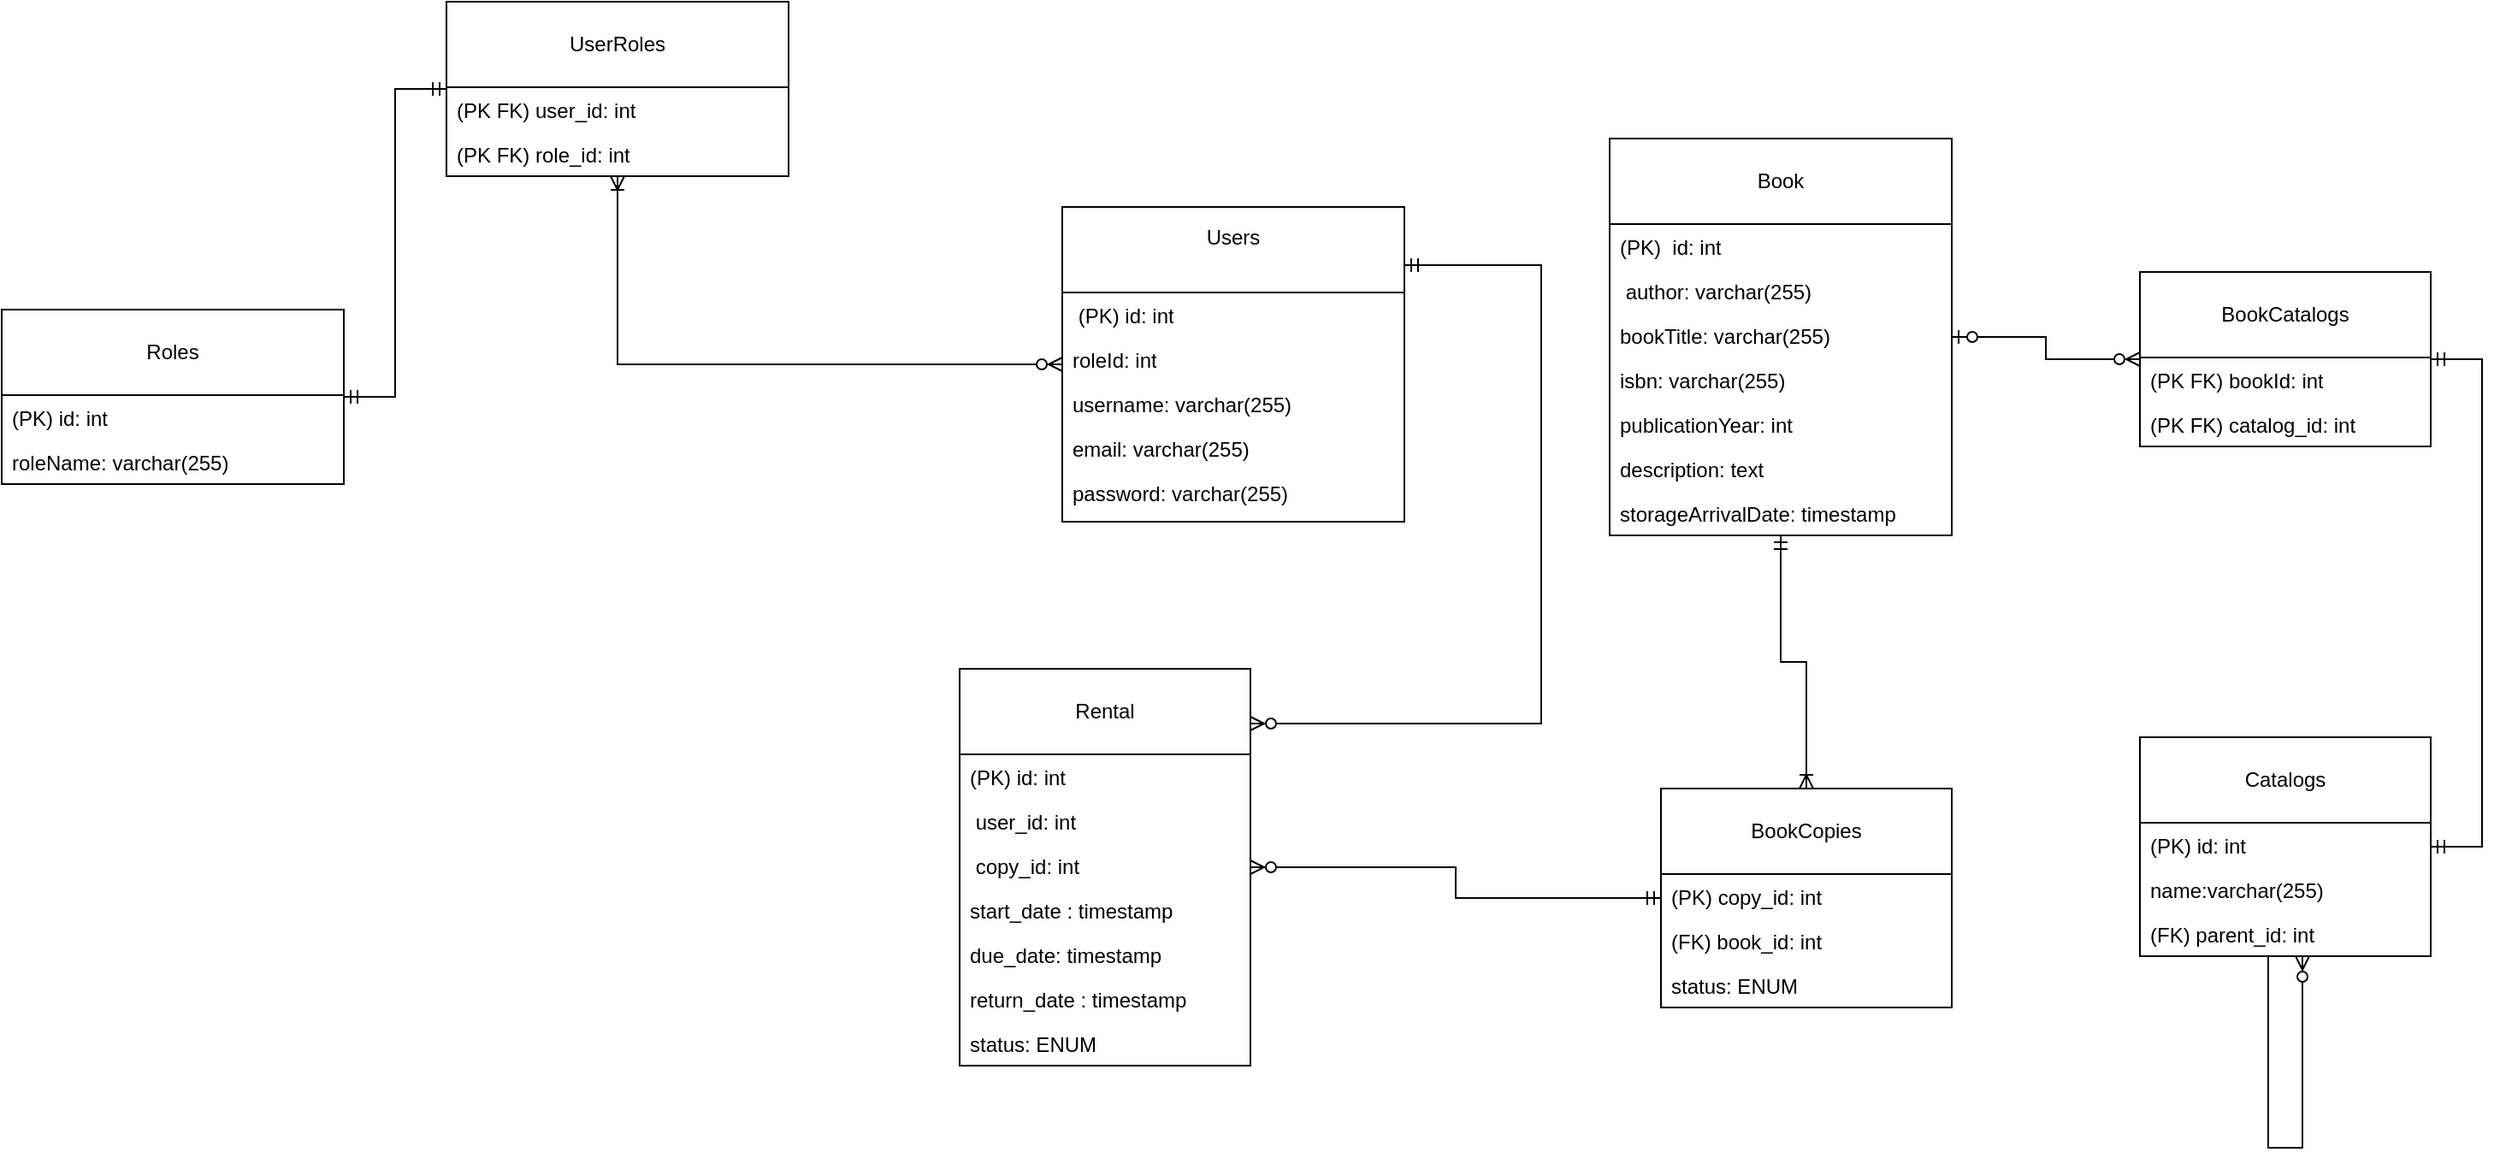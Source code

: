 <mxfile version="24.6.4" type="device">
  <diagram name="Страница — 1" id="3mT341Iw1Gh6QvL5QijR">
    <mxGraphModel dx="4795" dy="2373" grid="1" gridSize="10" guides="1" tooltips="1" connect="1" arrows="1" fold="1" page="1" pageScale="1" pageWidth="827" pageHeight="1169" math="0" shadow="0">
      <root>
        <mxCell id="0" />
        <mxCell id="1" parent="0" />
        <mxCell id="YfT0g_Cb2K_Fd_JU1qTe-1" value="Rental" style="swimlane;fontStyle=0;childLayout=stackLayout;horizontal=1;startSize=50;fillColor=none;horizontalStack=0;resizeParent=1;resizeParentMax=0;resizeLast=0;collapsible=1;marginBottom=0;whiteSpace=wrap;html=1;" parent="1" vertex="1">
          <mxGeometry x="-1240" y="-610" width="170" height="232" as="geometry" />
        </mxCell>
        <mxCell id="YfT0g_Cb2K_Fd_JU1qTe-2" value="(PK) id: int" style="text;strokeColor=none;fillColor=none;align=left;verticalAlign=top;spacingLeft=4;spacingRight=4;overflow=hidden;rotatable=0;points=[[0,0.5],[1,0.5]];portConstraint=eastwest;whiteSpace=wrap;html=1;" parent="YfT0g_Cb2K_Fd_JU1qTe-1" vertex="1">
          <mxGeometry y="50" width="170" height="26" as="geometry" />
        </mxCell>
        <mxCell id="YfT0g_Cb2K_Fd_JU1qTe-3" value="&amp;nbsp;user_id: int" style="text;strokeColor=none;fillColor=none;align=left;verticalAlign=top;spacingLeft=4;spacingRight=4;overflow=hidden;rotatable=0;points=[[0,0.5],[1,0.5]];portConstraint=eastwest;whiteSpace=wrap;html=1;" parent="YfT0g_Cb2K_Fd_JU1qTe-1" vertex="1">
          <mxGeometry y="76" width="170" height="26" as="geometry" />
        </mxCell>
        <mxCell id="YfT0g_Cb2K_Fd_JU1qTe-33" value="&amp;nbsp;copy_id: int" style="text;strokeColor=none;fillColor=none;align=left;verticalAlign=top;spacingLeft=4;spacingRight=4;overflow=hidden;rotatable=0;points=[[0,0.5],[1,0.5]];portConstraint=eastwest;whiteSpace=wrap;html=1;" parent="YfT0g_Cb2K_Fd_JU1qTe-1" vertex="1">
          <mxGeometry y="102" width="170" height="26" as="geometry" />
        </mxCell>
        <mxCell id="YfT0g_Cb2K_Fd_JU1qTe-36" value="start_date : timestamp" style="text;strokeColor=none;fillColor=none;align=left;verticalAlign=top;spacingLeft=4;spacingRight=4;overflow=hidden;rotatable=0;points=[[0,0.5],[1,0.5]];portConstraint=eastwest;whiteSpace=wrap;html=1;" parent="YfT0g_Cb2K_Fd_JU1qTe-1" vertex="1">
          <mxGeometry y="128" width="170" height="26" as="geometry" />
        </mxCell>
        <mxCell id="YfT0g_Cb2K_Fd_JU1qTe-35" value="due_date: timestamp" style="text;strokeColor=none;fillColor=none;align=left;verticalAlign=top;spacingLeft=4;spacingRight=4;overflow=hidden;rotatable=0;points=[[0,0.5],[1,0.5]];portConstraint=eastwest;whiteSpace=wrap;html=1;" parent="YfT0g_Cb2K_Fd_JU1qTe-1" vertex="1">
          <mxGeometry y="154" width="170" height="26" as="geometry" />
        </mxCell>
        <mxCell id="YfT0g_Cb2K_Fd_JU1qTe-39" value="return_date : timestamp" style="text;strokeColor=none;fillColor=none;align=left;verticalAlign=top;spacingLeft=4;spacingRight=4;overflow=hidden;rotatable=0;points=[[0,0.5],[1,0.5]];portConstraint=eastwest;whiteSpace=wrap;html=1;" parent="YfT0g_Cb2K_Fd_JU1qTe-1" vertex="1">
          <mxGeometry y="180" width="170" height="26" as="geometry" />
        </mxCell>
        <mxCell id="YfT0g_Cb2K_Fd_JU1qTe-82" value="status: ENUM" style="text;strokeColor=none;fillColor=none;align=left;verticalAlign=top;spacingLeft=4;spacingRight=4;overflow=hidden;rotatable=0;points=[[0,0.5],[1,0.5]];portConstraint=eastwest;whiteSpace=wrap;html=1;" parent="YfT0g_Cb2K_Fd_JU1qTe-1" vertex="1">
          <mxGeometry y="206" width="170" height="26" as="geometry" />
        </mxCell>
        <mxCell id="YfT0g_Cb2K_Fd_JU1qTe-58" value="Users&lt;div&gt;&lt;br&gt;&lt;/div&gt;" style="swimlane;fontStyle=0;childLayout=stackLayout;horizontal=1;startSize=50;fillColor=none;horizontalStack=0;resizeParent=1;resizeParentMax=0;resizeLast=0;collapsible=1;marginBottom=0;whiteSpace=wrap;html=1;" parent="1" vertex="1">
          <mxGeometry x="-1180" y="-880" width="200" height="184" as="geometry" />
        </mxCell>
        <mxCell id="YfT0g_Cb2K_Fd_JU1qTe-59" value="&amp;nbsp;(PK) id: int" style="text;strokeColor=none;fillColor=none;align=left;verticalAlign=top;spacingLeft=4;spacingRight=4;overflow=hidden;rotatable=0;points=[[0,0.5],[1,0.5]];portConstraint=eastwest;whiteSpace=wrap;html=1;" parent="YfT0g_Cb2K_Fd_JU1qTe-58" vertex="1">
          <mxGeometry y="50" width="200" height="26" as="geometry" />
        </mxCell>
        <mxCell id="YfT0g_Cb2K_Fd_JU1qTe-60" value="roleId: int" style="text;strokeColor=none;fillColor=none;align=left;verticalAlign=top;spacingLeft=4;spacingRight=4;overflow=hidden;rotatable=0;points=[[0,0.5],[1,0.5]];portConstraint=eastwest;whiteSpace=wrap;html=1;" parent="YfT0g_Cb2K_Fd_JU1qTe-58" vertex="1">
          <mxGeometry y="76" width="200" height="26" as="geometry" />
        </mxCell>
        <mxCell id="YfT0g_Cb2K_Fd_JU1qTe-61" value="username: varchar(255)" style="text;strokeColor=none;fillColor=none;align=left;verticalAlign=top;spacingLeft=4;spacingRight=4;overflow=hidden;rotatable=0;points=[[0,0.5],[1,0.5]];portConstraint=eastwest;whiteSpace=wrap;html=1;" parent="YfT0g_Cb2K_Fd_JU1qTe-58" vertex="1">
          <mxGeometry y="102" width="200" height="26" as="geometry" />
        </mxCell>
        <mxCell id="YfT0g_Cb2K_Fd_JU1qTe-62" value="email: varchar(255)" style="text;strokeColor=none;fillColor=none;align=left;verticalAlign=top;spacingLeft=4;spacingRight=4;overflow=hidden;rotatable=0;points=[[0,0.5],[1,0.5]];portConstraint=eastwest;whiteSpace=wrap;html=1;" parent="YfT0g_Cb2K_Fd_JU1qTe-58" vertex="1">
          <mxGeometry y="128" width="200" height="26" as="geometry" />
        </mxCell>
        <mxCell id="YfT0g_Cb2K_Fd_JU1qTe-63" value="&lt;div&gt;password: varchar(255)&lt;/div&gt;" style="text;strokeColor=none;fillColor=none;align=left;verticalAlign=top;spacingLeft=4;spacingRight=4;overflow=hidden;rotatable=0;points=[[0,0.5],[1,0.5]];portConstraint=eastwest;whiteSpace=wrap;html=1;" parent="YfT0g_Cb2K_Fd_JU1qTe-58" vertex="1">
          <mxGeometry y="154" width="200" height="30" as="geometry" />
        </mxCell>
        <mxCell id="YfT0g_Cb2K_Fd_JU1qTe-66" value="Catalogs" style="swimlane;fontStyle=0;childLayout=stackLayout;horizontal=1;startSize=50;fillColor=none;horizontalStack=0;resizeParent=1;resizeParentMax=0;resizeLast=0;collapsible=1;marginBottom=0;whiteSpace=wrap;html=1;" parent="1" vertex="1">
          <mxGeometry x="-550" y="-570" width="170" height="128" as="geometry" />
        </mxCell>
        <mxCell id="YfT0g_Cb2K_Fd_JU1qTe-67" value="(PK) id: int" style="text;strokeColor=none;fillColor=none;align=left;verticalAlign=top;spacingLeft=4;spacingRight=4;overflow=hidden;rotatable=0;points=[[0,0.5],[1,0.5]];portConstraint=eastwest;whiteSpace=wrap;html=1;" parent="YfT0g_Cb2K_Fd_JU1qTe-66" vertex="1">
          <mxGeometry y="50" width="170" height="26" as="geometry" />
        </mxCell>
        <mxCell id="YfT0g_Cb2K_Fd_JU1qTe-68" value="name:varchar(255)" style="text;strokeColor=none;fillColor=none;align=left;verticalAlign=top;spacingLeft=4;spacingRight=4;overflow=hidden;rotatable=0;points=[[0,0.5],[1,0.5]];portConstraint=eastwest;whiteSpace=wrap;html=1;" parent="YfT0g_Cb2K_Fd_JU1qTe-66" vertex="1">
          <mxGeometry y="76" width="170" height="26" as="geometry" />
        </mxCell>
        <mxCell id="YfT0g_Cb2K_Fd_JU1qTe-69" value="(FK) parent_id: int" style="text;strokeColor=none;fillColor=none;align=left;verticalAlign=top;spacingLeft=4;spacingRight=4;overflow=hidden;rotatable=0;points=[[0,0.5],[1,0.5]];portConstraint=eastwest;whiteSpace=wrap;html=1;" parent="YfT0g_Cb2K_Fd_JU1qTe-66" vertex="1">
          <mxGeometry y="102" width="170" height="26" as="geometry" />
        </mxCell>
        <mxCell id="YfT0g_Cb2K_Fd_JU1qTe-83" value="Roles" style="swimlane;fontStyle=0;childLayout=stackLayout;horizontal=1;startSize=50;fillColor=none;horizontalStack=0;resizeParent=1;resizeParentMax=0;resizeLast=0;collapsible=1;marginBottom=0;whiteSpace=wrap;html=1;" parent="1" vertex="1">
          <mxGeometry x="-1800" y="-820" width="200" height="102" as="geometry" />
        </mxCell>
        <mxCell id="YfT0g_Cb2K_Fd_JU1qTe-84" value="(PK) id: int" style="text;strokeColor=none;fillColor=none;align=left;verticalAlign=top;spacingLeft=4;spacingRight=4;overflow=hidden;rotatable=0;points=[[0,0.5],[1,0.5]];portConstraint=eastwest;whiteSpace=wrap;html=1;" parent="YfT0g_Cb2K_Fd_JU1qTe-83" vertex="1">
          <mxGeometry y="50" width="200" height="26" as="geometry" />
        </mxCell>
        <mxCell id="YfT0g_Cb2K_Fd_JU1qTe-85" value="roleName: varchar(255)" style="text;strokeColor=none;fillColor=none;align=left;verticalAlign=top;spacingLeft=4;spacingRight=4;overflow=hidden;rotatable=0;points=[[0,0.5],[1,0.5]];portConstraint=eastwest;whiteSpace=wrap;html=1;" parent="YfT0g_Cb2K_Fd_JU1qTe-83" vertex="1">
          <mxGeometry y="76" width="200" height="26" as="geometry" />
        </mxCell>
        <mxCell id="YfT0g_Cb2K_Fd_JU1qTe-89" value="BookCopies" style="swimlane;fontStyle=0;childLayout=stackLayout;horizontal=1;startSize=50;fillColor=none;horizontalStack=0;resizeParent=1;resizeParentMax=0;resizeLast=0;collapsible=1;marginBottom=0;whiteSpace=wrap;html=1;" parent="1" vertex="1">
          <mxGeometry x="-830" y="-540" width="170" height="128" as="geometry" />
        </mxCell>
        <mxCell id="YfT0g_Cb2K_Fd_JU1qTe-90" value="(PK) copy_id: int" style="text;strokeColor=none;fillColor=none;align=left;verticalAlign=top;spacingLeft=4;spacingRight=4;overflow=hidden;rotatable=0;points=[[0,0.5],[1,0.5]];portConstraint=eastwest;whiteSpace=wrap;html=1;" parent="YfT0g_Cb2K_Fd_JU1qTe-89" vertex="1">
          <mxGeometry y="50" width="170" height="26" as="geometry" />
        </mxCell>
        <mxCell id="j0j6oACldalNGdM9fOtS-10" value="(FK) book_id: int" style="text;strokeColor=none;fillColor=none;align=left;verticalAlign=top;spacingLeft=4;spacingRight=4;overflow=hidden;rotatable=0;points=[[0,0.5],[1,0.5]];portConstraint=eastwest;whiteSpace=wrap;html=1;" parent="YfT0g_Cb2K_Fd_JU1qTe-89" vertex="1">
          <mxGeometry y="76" width="170" height="26" as="geometry" />
        </mxCell>
        <mxCell id="j0j6oACldalNGdM9fOtS-11" value="status: ENUM" style="text;strokeColor=none;fillColor=none;align=left;verticalAlign=top;spacingLeft=4;spacingRight=4;overflow=hidden;rotatable=0;points=[[0,0.5],[1,0.5]];portConstraint=eastwest;whiteSpace=wrap;html=1;" parent="YfT0g_Cb2K_Fd_JU1qTe-89" vertex="1">
          <mxGeometry y="102" width="170" height="26" as="geometry" />
        </mxCell>
        <mxCell id="YfT0g_Cb2K_Fd_JU1qTe-92" value="BookCatalogs" style="swimlane;fontStyle=0;childLayout=stackLayout;horizontal=1;startSize=50;fillColor=none;horizontalStack=0;resizeParent=1;resizeParentMax=0;resizeLast=0;collapsible=1;marginBottom=0;whiteSpace=wrap;html=1;" parent="1" vertex="1">
          <mxGeometry x="-550" y="-842" width="170" height="102" as="geometry" />
        </mxCell>
        <mxCell id="YfT0g_Cb2K_Fd_JU1qTe-95" value="(PK FK) bookId: int" style="text;strokeColor=none;fillColor=none;align=left;verticalAlign=top;spacingLeft=4;spacingRight=4;overflow=hidden;rotatable=0;points=[[0,0.5],[1,0.5]];portConstraint=eastwest;whiteSpace=wrap;html=1;" parent="YfT0g_Cb2K_Fd_JU1qTe-92" vertex="1">
          <mxGeometry y="50" width="170" height="26" as="geometry" />
        </mxCell>
        <mxCell id="YfT0g_Cb2K_Fd_JU1qTe-96" value="(PK FK) catalog_id: int" style="text;strokeColor=none;fillColor=none;align=left;verticalAlign=top;spacingLeft=4;spacingRight=4;overflow=hidden;rotatable=0;points=[[0,0.5],[1,0.5]];portConstraint=eastwest;whiteSpace=wrap;html=1;" parent="YfT0g_Cb2K_Fd_JU1qTe-92" vertex="1">
          <mxGeometry y="76" width="170" height="26" as="geometry" />
        </mxCell>
        <mxCell id="j0j6oACldalNGdM9fOtS-1" value="Book" style="swimlane;fontStyle=0;childLayout=stackLayout;horizontal=1;startSize=50;fillColor=none;horizontalStack=0;resizeParent=1;resizeParentMax=0;resizeLast=0;collapsible=1;marginBottom=0;whiteSpace=wrap;html=1;" parent="1" vertex="1">
          <mxGeometry x="-860" y="-920" width="200" height="232" as="geometry" />
        </mxCell>
        <mxCell id="j0j6oACldalNGdM9fOtS-2" value="(PK)&amp;nbsp; id: int" style="text;strokeColor=none;fillColor=none;align=left;verticalAlign=top;spacingLeft=4;spacingRight=4;overflow=hidden;rotatable=0;points=[[0,0.5],[1,0.5]];portConstraint=eastwest;whiteSpace=wrap;html=1;" parent="j0j6oACldalNGdM9fOtS-1" vertex="1">
          <mxGeometry y="50" width="200" height="26" as="geometry" />
        </mxCell>
        <mxCell id="j0j6oACldalNGdM9fOtS-3" value="&amp;nbsp;author: varchar(255)" style="text;strokeColor=none;fillColor=none;align=left;verticalAlign=top;spacingLeft=4;spacingRight=4;overflow=hidden;rotatable=0;points=[[0,0.5],[1,0.5]];portConstraint=eastwest;whiteSpace=wrap;html=1;" parent="j0j6oACldalNGdM9fOtS-1" vertex="1">
          <mxGeometry y="76" width="200" height="26" as="geometry" />
        </mxCell>
        <mxCell id="j0j6oACldalNGdM9fOtS-4" value="bookTitle: varchar(255)" style="text;strokeColor=none;fillColor=none;align=left;verticalAlign=top;spacingLeft=4;spacingRight=4;overflow=hidden;rotatable=0;points=[[0,0.5],[1,0.5]];portConstraint=eastwest;whiteSpace=wrap;html=1;" parent="j0j6oACldalNGdM9fOtS-1" vertex="1">
          <mxGeometry y="102" width="200" height="26" as="geometry" />
        </mxCell>
        <mxCell id="j0j6oACldalNGdM9fOtS-5" value="isbn: varchar(255)" style="text;strokeColor=none;fillColor=none;align=left;verticalAlign=top;spacingLeft=4;spacingRight=4;overflow=hidden;rotatable=0;points=[[0,0.5],[1,0.5]];portConstraint=eastwest;whiteSpace=wrap;html=1;" parent="j0j6oACldalNGdM9fOtS-1" vertex="1">
          <mxGeometry y="128" width="200" height="26" as="geometry" />
        </mxCell>
        <mxCell id="j0j6oACldalNGdM9fOtS-6" value="publicationYear: int" style="text;strokeColor=none;fillColor=none;align=left;verticalAlign=top;spacingLeft=4;spacingRight=4;overflow=hidden;rotatable=0;points=[[0,0.5],[1,0.5]];portConstraint=eastwest;whiteSpace=wrap;html=1;" parent="j0j6oACldalNGdM9fOtS-1" vertex="1">
          <mxGeometry y="154" width="200" height="26" as="geometry" />
        </mxCell>
        <mxCell id="j0j6oACldalNGdM9fOtS-7" value="description: text" style="text;strokeColor=none;fillColor=none;align=left;verticalAlign=top;spacingLeft=4;spacingRight=4;overflow=hidden;rotatable=0;points=[[0,0.5],[1,0.5]];portConstraint=eastwest;whiteSpace=wrap;html=1;" parent="j0j6oACldalNGdM9fOtS-1" vertex="1">
          <mxGeometry y="180" width="200" height="26" as="geometry" />
        </mxCell>
        <mxCell id="j0j6oACldalNGdM9fOtS-8" value="storageArrivalDate: timestamp" style="text;strokeColor=none;fillColor=none;align=left;verticalAlign=top;spacingLeft=4;spacingRight=4;overflow=hidden;rotatable=0;points=[[0,0.5],[1,0.5]];portConstraint=eastwest;whiteSpace=wrap;html=1;" parent="j0j6oACldalNGdM9fOtS-1" vertex="1">
          <mxGeometry y="206" width="200" height="26" as="geometry" />
        </mxCell>
        <mxCell id="j0j6oACldalNGdM9fOtS-14" value="" style="edgeStyle=orthogonalEdgeStyle;fontSize=12;html=1;endArrow=ERzeroToMany;startArrow=ERmandOne;rounded=0;" parent="1" source="YfT0g_Cb2K_Fd_JU1qTe-58" target="YfT0g_Cb2K_Fd_JU1qTe-1" edge="1">
          <mxGeometry width="100" height="100" relative="1" as="geometry">
            <mxPoint x="-950" y="-846" as="sourcePoint" />
            <mxPoint x="-340" y="-550" as="targetPoint" />
            <Array as="points">
              <mxPoint x="-900" y="-846" />
              <mxPoint x="-900" y="-578" />
            </Array>
          </mxGeometry>
        </mxCell>
        <mxCell id="j0j6oACldalNGdM9fOtS-26" value="" style="edgeStyle=orthogonalEdgeStyle;fontSize=12;html=1;endArrow=ERzeroToMany;startArrow=ERzeroToOne;rounded=0;" parent="1" source="j0j6oACldalNGdM9fOtS-1" target="YfT0g_Cb2K_Fd_JU1qTe-92" edge="1">
          <mxGeometry width="100" height="100" relative="1" as="geometry">
            <mxPoint x="-570" y="-720" as="sourcePoint" />
            <mxPoint x="-470" y="-820" as="targetPoint" />
          </mxGeometry>
        </mxCell>
        <mxCell id="j0j6oACldalNGdM9fOtS-27" value="" style="edgeStyle=entityRelationEdgeStyle;fontSize=12;html=1;endArrow=ERmandOne;startArrow=ERmandOne;rounded=0;" parent="1" source="YfT0g_Cb2K_Fd_JU1qTe-66" target="YfT0g_Cb2K_Fd_JU1qTe-92" edge="1">
          <mxGeometry width="100" height="100" relative="1" as="geometry">
            <mxPoint x="-840" y="-740" as="sourcePoint" />
            <mxPoint x="-740" y="-840" as="targetPoint" />
          </mxGeometry>
        </mxCell>
        <mxCell id="zkRrFgWm6PEjjpj9XVva-1" value="" style="edgeStyle=orthogonalEdgeStyle;fontSize=12;html=1;endArrow=ERoneToMany;startArrow=ERzeroToMany;rounded=0;" parent="1" source="YfT0g_Cb2K_Fd_JU1qTe-58" target="gMhkEvHTeQiypzg4j6R3-1" edge="1">
          <mxGeometry width="100" height="100" relative="1" as="geometry">
            <mxPoint x="-1380" y="-430" as="sourcePoint" />
            <mxPoint x="-1400" y="-940" as="targetPoint" />
          </mxGeometry>
        </mxCell>
        <mxCell id="zkRrFgWm6PEjjpj9XVva-2" value="" style="edgeStyle=orthogonalEdgeStyle;fontSize=12;html=1;endArrow=ERzeroToMany;startArrow=ERmandOne;rounded=0;" parent="1" source="YfT0g_Cb2K_Fd_JU1qTe-89" target="YfT0g_Cb2K_Fd_JU1qTe-1" edge="1">
          <mxGeometry width="100" height="100" relative="1" as="geometry">
            <mxPoint x="-1050" y="-160" as="sourcePoint" />
            <mxPoint x="-950" y="-260" as="targetPoint" />
          </mxGeometry>
        </mxCell>
        <mxCell id="zkRrFgWm6PEjjpj9XVva-3" value="" style="edgeStyle=orthogonalEdgeStyle;fontSize=12;html=1;endArrow=ERoneToMany;startArrow=ERmandOne;rounded=0;" parent="1" source="j0j6oACldalNGdM9fOtS-1" target="YfT0g_Cb2K_Fd_JU1qTe-89" edge="1">
          <mxGeometry width="100" height="100" relative="1" as="geometry">
            <mxPoint x="-719" y="-620" as="sourcePoint" />
            <mxPoint x="-830" y="-710" as="targetPoint" />
          </mxGeometry>
        </mxCell>
        <mxCell id="zkRrFgWm6PEjjpj9XVva-4" value="" style="edgeStyle=entityRelationEdgeStyle;fontSize=12;html=1;endArrow=ERzeroToMany;endFill=1;rounded=0;" parent="1" source="YfT0g_Cb2K_Fd_JU1qTe-66" target="YfT0g_Cb2K_Fd_JU1qTe-66" edge="1">
          <mxGeometry width="100" height="100" relative="1" as="geometry">
            <mxPoint x="-550" y="-278" as="sourcePoint" />
            <mxPoint x="-430" y="-290" as="targetPoint" />
            <Array as="points">
              <mxPoint x="-465" y="-330" />
            </Array>
          </mxGeometry>
        </mxCell>
        <mxCell id="gMhkEvHTeQiypzg4j6R3-1" value="UserRoles" style="swimlane;fontStyle=0;childLayout=stackLayout;horizontal=1;startSize=50;fillColor=none;horizontalStack=0;resizeParent=1;resizeParentMax=0;resizeLast=0;collapsible=1;marginBottom=0;whiteSpace=wrap;html=1;" vertex="1" parent="1">
          <mxGeometry x="-1540" y="-1000" width="200" height="102" as="geometry" />
        </mxCell>
        <mxCell id="gMhkEvHTeQiypzg4j6R3-2" value="(PK FK) user_id: int" style="text;strokeColor=none;fillColor=none;align=left;verticalAlign=top;spacingLeft=4;spacingRight=4;overflow=hidden;rotatable=0;points=[[0,0.5],[1,0.5]];portConstraint=eastwest;whiteSpace=wrap;html=1;" vertex="1" parent="gMhkEvHTeQiypzg4j6R3-1">
          <mxGeometry y="50" width="200" height="26" as="geometry" />
        </mxCell>
        <mxCell id="gMhkEvHTeQiypzg4j6R3-3" value="(PK FK) role_id: int" style="text;strokeColor=none;fillColor=none;align=left;verticalAlign=top;spacingLeft=4;spacingRight=4;overflow=hidden;rotatable=0;points=[[0,0.5],[1,0.5]];portConstraint=eastwest;whiteSpace=wrap;html=1;" vertex="1" parent="gMhkEvHTeQiypzg4j6R3-1">
          <mxGeometry y="76" width="200" height="26" as="geometry" />
        </mxCell>
        <mxCell id="gMhkEvHTeQiypzg4j6R3-4" value="" style="edgeStyle=entityRelationEdgeStyle;fontSize=12;html=1;endArrow=ERmandOne;startArrow=ERmandOne;rounded=0;" edge="1" parent="1" source="gMhkEvHTeQiypzg4j6R3-1" target="YfT0g_Cb2K_Fd_JU1qTe-83">
          <mxGeometry width="100" height="100" relative="1" as="geometry">
            <mxPoint x="-1930" y="-557" as="sourcePoint" />
            <mxPoint x="-1930" y="-842" as="targetPoint" />
          </mxGeometry>
        </mxCell>
      </root>
    </mxGraphModel>
  </diagram>
</mxfile>
